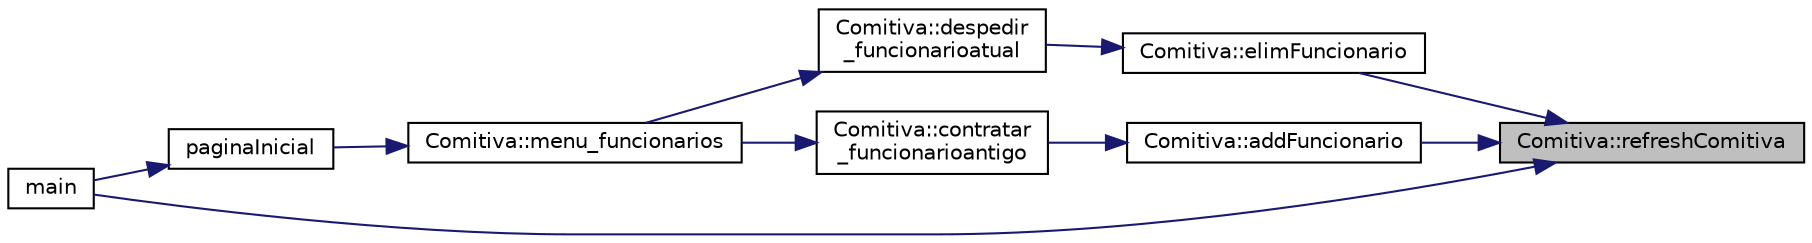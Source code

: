 digraph "Comitiva::refreshComitiva"
{
 // LATEX_PDF_SIZE
  edge [fontname="Helvetica",fontsize="10",labelfontname="Helvetica",labelfontsize="10"];
  node [fontname="Helvetica",fontsize="10",shape=record];
  rankdir="RL";
  Node1 [label="Comitiva::refreshComitiva",height=0.2,width=0.4,color="black", fillcolor="grey75", style="filled", fontcolor="black",tooltip="Esta função atualiza o ficheiro de pessoas (portugal.txt) no fim do programa."];
  Node1 -> Node2 [dir="back",color="midnightblue",fontsize="10",style="solid",fontname="Helvetica"];
  Node2 [label="Comitiva::addFuncionario",height=0.2,width=0.4,color="black", fillcolor="white", style="filled",URL="$class_comitiva.html#a248cb71f1620b15c5063e26033947c5c",tooltip="Esta função adiciona um staff do vetor \"pessoas\", atualizando o ficheiro antes de retornar true."];
  Node2 -> Node3 [dir="back",color="midnightblue",fontsize="10",style="solid",fontname="Helvetica"];
  Node3 [label="Comitiva::contratar\l_funcionarioantigo",height=0.2,width=0.4,color="black", fillcolor="white", style="filled",URL="$class_comitiva.html#a506f42d98eec72ededb075b26c10b609",tooltip="Esta função remove um funcionario antigo do ficheiro (staffantigos.txt), adicionando aos funcionarios..."];
  Node3 -> Node4 [dir="back",color="midnightblue",fontsize="10",style="solid",fontname="Helvetica"];
  Node4 [label="Comitiva::menu_funcionarios",height=0.2,width=0.4,color="black", fillcolor="white", style="filled",URL="$class_comitiva.html#aeef0ddc5e27ecc05d29a62ade8bc6607",tooltip="Mostra o menu para operacoes de funcionarios que podem ser feitas."];
  Node4 -> Node5 [dir="back",color="midnightblue",fontsize="10",style="solid",fontname="Helvetica"];
  Node5 [label="paginaInicial",height=0.2,width=0.4,color="black", fillcolor="white", style="filled",URL="$menu_8h.html#a96dac07912e4edb4cb4e758e0130cf0d",tooltip="Esta função é o página inicial do programa. Todos os objetivos do projeto se fazem dentro desta funçã..."];
  Node5 -> Node6 [dir="back",color="midnightblue",fontsize="10",style="solid",fontname="Helvetica"];
  Node6 [label="main",height=0.2,width=0.4,color="black", fillcolor="white", style="filled",URL="$main_8cpp.html#ae66f6b31b5ad750f1fe042a706a4e3d4",tooltip=" "];
  Node1 -> Node7 [dir="back",color="midnightblue",fontsize="10",style="solid",fontname="Helvetica"];
  Node7 [label="Comitiva::elimFuncionario",height=0.2,width=0.4,color="black", fillcolor="white", style="filled",URL="$class_comitiva.html#a1654e16af587d73bd23b32fdae409a63",tooltip="Esta funcao elimina um staff do vetor \"pessoas\", atualizando o ficheiro antes de retornar true."];
  Node7 -> Node8 [dir="back",color="midnightblue",fontsize="10",style="solid",fontname="Helvetica"];
  Node8 [label="Comitiva::despedir\l_funcionarioatual",height=0.2,width=0.4,color="black", fillcolor="white", style="filled",URL="$class_comitiva.html#ad82b51623ab1d2dbc42a86d288b8ecbd",tooltip="Esta função remove um funcionario atual do ficheiro (portugal.txt), adicionando aos funcionarios anti..."];
  Node8 -> Node4 [dir="back",color="midnightblue",fontsize="10",style="solid",fontname="Helvetica"];
  Node1 -> Node6 [dir="back",color="midnightblue",fontsize="10",style="solid",fontname="Helvetica"];
}
